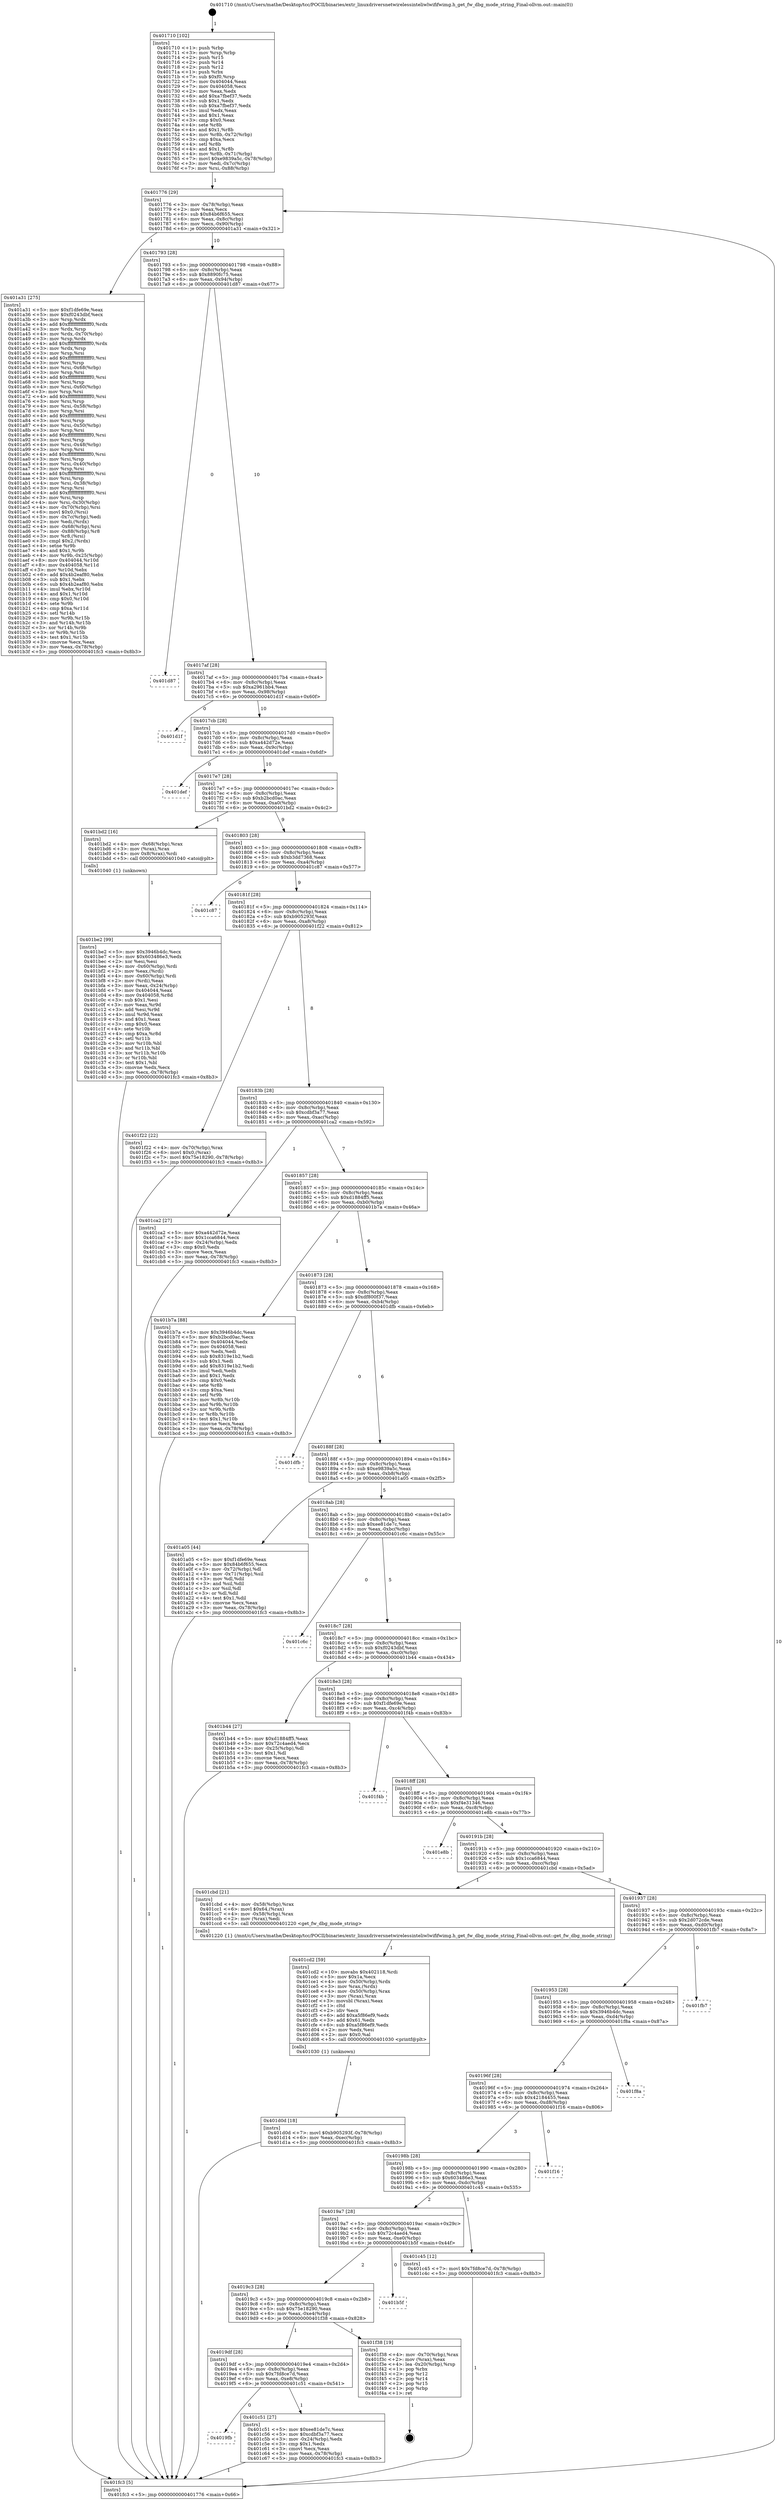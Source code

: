 digraph "0x401710" {
  label = "0x401710 (/mnt/c/Users/mathe/Desktop/tcc/POCII/binaries/extr_linuxdriversnetwirelessinteliwlwififwimg.h_get_fw_dbg_mode_string_Final-ollvm.out::main(0))"
  labelloc = "t"
  node[shape=record]

  Entry [label="",width=0.3,height=0.3,shape=circle,fillcolor=black,style=filled]
  "0x401776" [label="{
     0x401776 [29]\l
     | [instrs]\l
     &nbsp;&nbsp;0x401776 \<+3\>: mov -0x78(%rbp),%eax\l
     &nbsp;&nbsp;0x401779 \<+2\>: mov %eax,%ecx\l
     &nbsp;&nbsp;0x40177b \<+6\>: sub $0x84b6f655,%ecx\l
     &nbsp;&nbsp;0x401781 \<+6\>: mov %eax,-0x8c(%rbp)\l
     &nbsp;&nbsp;0x401787 \<+6\>: mov %ecx,-0x90(%rbp)\l
     &nbsp;&nbsp;0x40178d \<+6\>: je 0000000000401a31 \<main+0x321\>\l
  }"]
  "0x401a31" [label="{
     0x401a31 [275]\l
     | [instrs]\l
     &nbsp;&nbsp;0x401a31 \<+5\>: mov $0xf1dfe69e,%eax\l
     &nbsp;&nbsp;0x401a36 \<+5\>: mov $0xf0243dbf,%ecx\l
     &nbsp;&nbsp;0x401a3b \<+3\>: mov %rsp,%rdx\l
     &nbsp;&nbsp;0x401a3e \<+4\>: add $0xfffffffffffffff0,%rdx\l
     &nbsp;&nbsp;0x401a42 \<+3\>: mov %rdx,%rsp\l
     &nbsp;&nbsp;0x401a45 \<+4\>: mov %rdx,-0x70(%rbp)\l
     &nbsp;&nbsp;0x401a49 \<+3\>: mov %rsp,%rdx\l
     &nbsp;&nbsp;0x401a4c \<+4\>: add $0xfffffffffffffff0,%rdx\l
     &nbsp;&nbsp;0x401a50 \<+3\>: mov %rdx,%rsp\l
     &nbsp;&nbsp;0x401a53 \<+3\>: mov %rsp,%rsi\l
     &nbsp;&nbsp;0x401a56 \<+4\>: add $0xfffffffffffffff0,%rsi\l
     &nbsp;&nbsp;0x401a5a \<+3\>: mov %rsi,%rsp\l
     &nbsp;&nbsp;0x401a5d \<+4\>: mov %rsi,-0x68(%rbp)\l
     &nbsp;&nbsp;0x401a61 \<+3\>: mov %rsp,%rsi\l
     &nbsp;&nbsp;0x401a64 \<+4\>: add $0xfffffffffffffff0,%rsi\l
     &nbsp;&nbsp;0x401a68 \<+3\>: mov %rsi,%rsp\l
     &nbsp;&nbsp;0x401a6b \<+4\>: mov %rsi,-0x60(%rbp)\l
     &nbsp;&nbsp;0x401a6f \<+3\>: mov %rsp,%rsi\l
     &nbsp;&nbsp;0x401a72 \<+4\>: add $0xfffffffffffffff0,%rsi\l
     &nbsp;&nbsp;0x401a76 \<+3\>: mov %rsi,%rsp\l
     &nbsp;&nbsp;0x401a79 \<+4\>: mov %rsi,-0x58(%rbp)\l
     &nbsp;&nbsp;0x401a7d \<+3\>: mov %rsp,%rsi\l
     &nbsp;&nbsp;0x401a80 \<+4\>: add $0xfffffffffffffff0,%rsi\l
     &nbsp;&nbsp;0x401a84 \<+3\>: mov %rsi,%rsp\l
     &nbsp;&nbsp;0x401a87 \<+4\>: mov %rsi,-0x50(%rbp)\l
     &nbsp;&nbsp;0x401a8b \<+3\>: mov %rsp,%rsi\l
     &nbsp;&nbsp;0x401a8e \<+4\>: add $0xfffffffffffffff0,%rsi\l
     &nbsp;&nbsp;0x401a92 \<+3\>: mov %rsi,%rsp\l
     &nbsp;&nbsp;0x401a95 \<+4\>: mov %rsi,-0x48(%rbp)\l
     &nbsp;&nbsp;0x401a99 \<+3\>: mov %rsp,%rsi\l
     &nbsp;&nbsp;0x401a9c \<+4\>: add $0xfffffffffffffff0,%rsi\l
     &nbsp;&nbsp;0x401aa0 \<+3\>: mov %rsi,%rsp\l
     &nbsp;&nbsp;0x401aa3 \<+4\>: mov %rsi,-0x40(%rbp)\l
     &nbsp;&nbsp;0x401aa7 \<+3\>: mov %rsp,%rsi\l
     &nbsp;&nbsp;0x401aaa \<+4\>: add $0xfffffffffffffff0,%rsi\l
     &nbsp;&nbsp;0x401aae \<+3\>: mov %rsi,%rsp\l
     &nbsp;&nbsp;0x401ab1 \<+4\>: mov %rsi,-0x38(%rbp)\l
     &nbsp;&nbsp;0x401ab5 \<+3\>: mov %rsp,%rsi\l
     &nbsp;&nbsp;0x401ab8 \<+4\>: add $0xfffffffffffffff0,%rsi\l
     &nbsp;&nbsp;0x401abc \<+3\>: mov %rsi,%rsp\l
     &nbsp;&nbsp;0x401abf \<+4\>: mov %rsi,-0x30(%rbp)\l
     &nbsp;&nbsp;0x401ac3 \<+4\>: mov -0x70(%rbp),%rsi\l
     &nbsp;&nbsp;0x401ac7 \<+6\>: movl $0x0,(%rsi)\l
     &nbsp;&nbsp;0x401acd \<+3\>: mov -0x7c(%rbp),%edi\l
     &nbsp;&nbsp;0x401ad0 \<+2\>: mov %edi,(%rdx)\l
     &nbsp;&nbsp;0x401ad2 \<+4\>: mov -0x68(%rbp),%rsi\l
     &nbsp;&nbsp;0x401ad6 \<+7\>: mov -0x88(%rbp),%r8\l
     &nbsp;&nbsp;0x401add \<+3\>: mov %r8,(%rsi)\l
     &nbsp;&nbsp;0x401ae0 \<+3\>: cmpl $0x2,(%rdx)\l
     &nbsp;&nbsp;0x401ae3 \<+4\>: setne %r9b\l
     &nbsp;&nbsp;0x401ae7 \<+4\>: and $0x1,%r9b\l
     &nbsp;&nbsp;0x401aeb \<+4\>: mov %r9b,-0x25(%rbp)\l
     &nbsp;&nbsp;0x401aef \<+8\>: mov 0x404044,%r10d\l
     &nbsp;&nbsp;0x401af7 \<+8\>: mov 0x404058,%r11d\l
     &nbsp;&nbsp;0x401aff \<+3\>: mov %r10d,%ebx\l
     &nbsp;&nbsp;0x401b02 \<+6\>: add $0x4b2eaf80,%ebx\l
     &nbsp;&nbsp;0x401b08 \<+3\>: sub $0x1,%ebx\l
     &nbsp;&nbsp;0x401b0b \<+6\>: sub $0x4b2eaf80,%ebx\l
     &nbsp;&nbsp;0x401b11 \<+4\>: imul %ebx,%r10d\l
     &nbsp;&nbsp;0x401b15 \<+4\>: and $0x1,%r10d\l
     &nbsp;&nbsp;0x401b19 \<+4\>: cmp $0x0,%r10d\l
     &nbsp;&nbsp;0x401b1d \<+4\>: sete %r9b\l
     &nbsp;&nbsp;0x401b21 \<+4\>: cmp $0xa,%r11d\l
     &nbsp;&nbsp;0x401b25 \<+4\>: setl %r14b\l
     &nbsp;&nbsp;0x401b29 \<+3\>: mov %r9b,%r15b\l
     &nbsp;&nbsp;0x401b2c \<+3\>: and %r14b,%r15b\l
     &nbsp;&nbsp;0x401b2f \<+3\>: xor %r14b,%r9b\l
     &nbsp;&nbsp;0x401b32 \<+3\>: or %r9b,%r15b\l
     &nbsp;&nbsp;0x401b35 \<+4\>: test $0x1,%r15b\l
     &nbsp;&nbsp;0x401b39 \<+3\>: cmovne %ecx,%eax\l
     &nbsp;&nbsp;0x401b3c \<+3\>: mov %eax,-0x78(%rbp)\l
     &nbsp;&nbsp;0x401b3f \<+5\>: jmp 0000000000401fc3 \<main+0x8b3\>\l
  }"]
  "0x401793" [label="{
     0x401793 [28]\l
     | [instrs]\l
     &nbsp;&nbsp;0x401793 \<+5\>: jmp 0000000000401798 \<main+0x88\>\l
     &nbsp;&nbsp;0x401798 \<+6\>: mov -0x8c(%rbp),%eax\l
     &nbsp;&nbsp;0x40179e \<+5\>: sub $0x8890fc75,%eax\l
     &nbsp;&nbsp;0x4017a3 \<+6\>: mov %eax,-0x94(%rbp)\l
     &nbsp;&nbsp;0x4017a9 \<+6\>: je 0000000000401d87 \<main+0x677\>\l
  }"]
  Exit [label="",width=0.3,height=0.3,shape=circle,fillcolor=black,style=filled,peripheries=2]
  "0x401d87" [label="{
     0x401d87\l
  }", style=dashed]
  "0x4017af" [label="{
     0x4017af [28]\l
     | [instrs]\l
     &nbsp;&nbsp;0x4017af \<+5\>: jmp 00000000004017b4 \<main+0xa4\>\l
     &nbsp;&nbsp;0x4017b4 \<+6\>: mov -0x8c(%rbp),%eax\l
     &nbsp;&nbsp;0x4017ba \<+5\>: sub $0xa2961bb4,%eax\l
     &nbsp;&nbsp;0x4017bf \<+6\>: mov %eax,-0x98(%rbp)\l
     &nbsp;&nbsp;0x4017c5 \<+6\>: je 0000000000401d1f \<main+0x60f\>\l
  }"]
  "0x401d0d" [label="{
     0x401d0d [18]\l
     | [instrs]\l
     &nbsp;&nbsp;0x401d0d \<+7\>: movl $0xb905293f,-0x78(%rbp)\l
     &nbsp;&nbsp;0x401d14 \<+6\>: mov %eax,-0xec(%rbp)\l
     &nbsp;&nbsp;0x401d1a \<+5\>: jmp 0000000000401fc3 \<main+0x8b3\>\l
  }"]
  "0x401d1f" [label="{
     0x401d1f\l
  }", style=dashed]
  "0x4017cb" [label="{
     0x4017cb [28]\l
     | [instrs]\l
     &nbsp;&nbsp;0x4017cb \<+5\>: jmp 00000000004017d0 \<main+0xc0\>\l
     &nbsp;&nbsp;0x4017d0 \<+6\>: mov -0x8c(%rbp),%eax\l
     &nbsp;&nbsp;0x4017d6 \<+5\>: sub $0xa442d72e,%eax\l
     &nbsp;&nbsp;0x4017db \<+6\>: mov %eax,-0x9c(%rbp)\l
     &nbsp;&nbsp;0x4017e1 \<+6\>: je 0000000000401def \<main+0x6df\>\l
  }"]
  "0x401cd2" [label="{
     0x401cd2 [59]\l
     | [instrs]\l
     &nbsp;&nbsp;0x401cd2 \<+10\>: movabs $0x402118,%rdi\l
     &nbsp;&nbsp;0x401cdc \<+5\>: mov $0x1a,%ecx\l
     &nbsp;&nbsp;0x401ce1 \<+4\>: mov -0x50(%rbp),%rdx\l
     &nbsp;&nbsp;0x401ce5 \<+3\>: mov %rax,(%rdx)\l
     &nbsp;&nbsp;0x401ce8 \<+4\>: mov -0x50(%rbp),%rax\l
     &nbsp;&nbsp;0x401cec \<+3\>: mov (%rax),%rax\l
     &nbsp;&nbsp;0x401cef \<+3\>: movsbl (%rax),%eax\l
     &nbsp;&nbsp;0x401cf2 \<+1\>: cltd\l
     &nbsp;&nbsp;0x401cf3 \<+2\>: idiv %ecx\l
     &nbsp;&nbsp;0x401cf5 \<+6\>: add $0xa5f86ef9,%edx\l
     &nbsp;&nbsp;0x401cfb \<+3\>: add $0x61,%edx\l
     &nbsp;&nbsp;0x401cfe \<+6\>: sub $0xa5f86ef9,%edx\l
     &nbsp;&nbsp;0x401d04 \<+2\>: mov %edx,%esi\l
     &nbsp;&nbsp;0x401d06 \<+2\>: mov $0x0,%al\l
     &nbsp;&nbsp;0x401d08 \<+5\>: call 0000000000401030 \<printf@plt\>\l
     | [calls]\l
     &nbsp;&nbsp;0x401030 \{1\} (unknown)\l
  }"]
  "0x401def" [label="{
     0x401def\l
  }", style=dashed]
  "0x4017e7" [label="{
     0x4017e7 [28]\l
     | [instrs]\l
     &nbsp;&nbsp;0x4017e7 \<+5\>: jmp 00000000004017ec \<main+0xdc\>\l
     &nbsp;&nbsp;0x4017ec \<+6\>: mov -0x8c(%rbp),%eax\l
     &nbsp;&nbsp;0x4017f2 \<+5\>: sub $0xb2bcd0ac,%eax\l
     &nbsp;&nbsp;0x4017f7 \<+6\>: mov %eax,-0xa0(%rbp)\l
     &nbsp;&nbsp;0x4017fd \<+6\>: je 0000000000401bd2 \<main+0x4c2\>\l
  }"]
  "0x4019fb" [label="{
     0x4019fb\l
  }", style=dashed]
  "0x401bd2" [label="{
     0x401bd2 [16]\l
     | [instrs]\l
     &nbsp;&nbsp;0x401bd2 \<+4\>: mov -0x68(%rbp),%rax\l
     &nbsp;&nbsp;0x401bd6 \<+3\>: mov (%rax),%rax\l
     &nbsp;&nbsp;0x401bd9 \<+4\>: mov 0x8(%rax),%rdi\l
     &nbsp;&nbsp;0x401bdd \<+5\>: call 0000000000401040 \<atoi@plt\>\l
     | [calls]\l
     &nbsp;&nbsp;0x401040 \{1\} (unknown)\l
  }"]
  "0x401803" [label="{
     0x401803 [28]\l
     | [instrs]\l
     &nbsp;&nbsp;0x401803 \<+5\>: jmp 0000000000401808 \<main+0xf8\>\l
     &nbsp;&nbsp;0x401808 \<+6\>: mov -0x8c(%rbp),%eax\l
     &nbsp;&nbsp;0x40180e \<+5\>: sub $0xb3dd7368,%eax\l
     &nbsp;&nbsp;0x401813 \<+6\>: mov %eax,-0xa4(%rbp)\l
     &nbsp;&nbsp;0x401819 \<+6\>: je 0000000000401c87 \<main+0x577\>\l
  }"]
  "0x401c51" [label="{
     0x401c51 [27]\l
     | [instrs]\l
     &nbsp;&nbsp;0x401c51 \<+5\>: mov $0xee81de7c,%eax\l
     &nbsp;&nbsp;0x401c56 \<+5\>: mov $0xcdbf3a77,%ecx\l
     &nbsp;&nbsp;0x401c5b \<+3\>: mov -0x24(%rbp),%edx\l
     &nbsp;&nbsp;0x401c5e \<+3\>: cmp $0x1,%edx\l
     &nbsp;&nbsp;0x401c61 \<+3\>: cmovl %ecx,%eax\l
     &nbsp;&nbsp;0x401c64 \<+3\>: mov %eax,-0x78(%rbp)\l
     &nbsp;&nbsp;0x401c67 \<+5\>: jmp 0000000000401fc3 \<main+0x8b3\>\l
  }"]
  "0x401c87" [label="{
     0x401c87\l
  }", style=dashed]
  "0x40181f" [label="{
     0x40181f [28]\l
     | [instrs]\l
     &nbsp;&nbsp;0x40181f \<+5\>: jmp 0000000000401824 \<main+0x114\>\l
     &nbsp;&nbsp;0x401824 \<+6\>: mov -0x8c(%rbp),%eax\l
     &nbsp;&nbsp;0x40182a \<+5\>: sub $0xb905293f,%eax\l
     &nbsp;&nbsp;0x40182f \<+6\>: mov %eax,-0xa8(%rbp)\l
     &nbsp;&nbsp;0x401835 \<+6\>: je 0000000000401f22 \<main+0x812\>\l
  }"]
  "0x4019df" [label="{
     0x4019df [28]\l
     | [instrs]\l
     &nbsp;&nbsp;0x4019df \<+5\>: jmp 00000000004019e4 \<main+0x2d4\>\l
     &nbsp;&nbsp;0x4019e4 \<+6\>: mov -0x8c(%rbp),%eax\l
     &nbsp;&nbsp;0x4019ea \<+5\>: sub $0x7fd8ce7d,%eax\l
     &nbsp;&nbsp;0x4019ef \<+6\>: mov %eax,-0xe8(%rbp)\l
     &nbsp;&nbsp;0x4019f5 \<+6\>: je 0000000000401c51 \<main+0x541\>\l
  }"]
  "0x401f22" [label="{
     0x401f22 [22]\l
     | [instrs]\l
     &nbsp;&nbsp;0x401f22 \<+4\>: mov -0x70(%rbp),%rax\l
     &nbsp;&nbsp;0x401f26 \<+6\>: movl $0x0,(%rax)\l
     &nbsp;&nbsp;0x401f2c \<+7\>: movl $0x75e18290,-0x78(%rbp)\l
     &nbsp;&nbsp;0x401f33 \<+5\>: jmp 0000000000401fc3 \<main+0x8b3\>\l
  }"]
  "0x40183b" [label="{
     0x40183b [28]\l
     | [instrs]\l
     &nbsp;&nbsp;0x40183b \<+5\>: jmp 0000000000401840 \<main+0x130\>\l
     &nbsp;&nbsp;0x401840 \<+6\>: mov -0x8c(%rbp),%eax\l
     &nbsp;&nbsp;0x401846 \<+5\>: sub $0xcdbf3a77,%eax\l
     &nbsp;&nbsp;0x40184b \<+6\>: mov %eax,-0xac(%rbp)\l
     &nbsp;&nbsp;0x401851 \<+6\>: je 0000000000401ca2 \<main+0x592\>\l
  }"]
  "0x401f38" [label="{
     0x401f38 [19]\l
     | [instrs]\l
     &nbsp;&nbsp;0x401f38 \<+4\>: mov -0x70(%rbp),%rax\l
     &nbsp;&nbsp;0x401f3c \<+2\>: mov (%rax),%eax\l
     &nbsp;&nbsp;0x401f3e \<+4\>: lea -0x20(%rbp),%rsp\l
     &nbsp;&nbsp;0x401f42 \<+1\>: pop %rbx\l
     &nbsp;&nbsp;0x401f43 \<+2\>: pop %r12\l
     &nbsp;&nbsp;0x401f45 \<+2\>: pop %r14\l
     &nbsp;&nbsp;0x401f47 \<+2\>: pop %r15\l
     &nbsp;&nbsp;0x401f49 \<+1\>: pop %rbp\l
     &nbsp;&nbsp;0x401f4a \<+1\>: ret\l
  }"]
  "0x401ca2" [label="{
     0x401ca2 [27]\l
     | [instrs]\l
     &nbsp;&nbsp;0x401ca2 \<+5\>: mov $0xa442d72e,%eax\l
     &nbsp;&nbsp;0x401ca7 \<+5\>: mov $0x1cca6844,%ecx\l
     &nbsp;&nbsp;0x401cac \<+3\>: mov -0x24(%rbp),%edx\l
     &nbsp;&nbsp;0x401caf \<+3\>: cmp $0x0,%edx\l
     &nbsp;&nbsp;0x401cb2 \<+3\>: cmove %ecx,%eax\l
     &nbsp;&nbsp;0x401cb5 \<+3\>: mov %eax,-0x78(%rbp)\l
     &nbsp;&nbsp;0x401cb8 \<+5\>: jmp 0000000000401fc3 \<main+0x8b3\>\l
  }"]
  "0x401857" [label="{
     0x401857 [28]\l
     | [instrs]\l
     &nbsp;&nbsp;0x401857 \<+5\>: jmp 000000000040185c \<main+0x14c\>\l
     &nbsp;&nbsp;0x40185c \<+6\>: mov -0x8c(%rbp),%eax\l
     &nbsp;&nbsp;0x401862 \<+5\>: sub $0xd1884ff5,%eax\l
     &nbsp;&nbsp;0x401867 \<+6\>: mov %eax,-0xb0(%rbp)\l
     &nbsp;&nbsp;0x40186d \<+6\>: je 0000000000401b7a \<main+0x46a\>\l
  }"]
  "0x4019c3" [label="{
     0x4019c3 [28]\l
     | [instrs]\l
     &nbsp;&nbsp;0x4019c3 \<+5\>: jmp 00000000004019c8 \<main+0x2b8\>\l
     &nbsp;&nbsp;0x4019c8 \<+6\>: mov -0x8c(%rbp),%eax\l
     &nbsp;&nbsp;0x4019ce \<+5\>: sub $0x75e18290,%eax\l
     &nbsp;&nbsp;0x4019d3 \<+6\>: mov %eax,-0xe4(%rbp)\l
     &nbsp;&nbsp;0x4019d9 \<+6\>: je 0000000000401f38 \<main+0x828\>\l
  }"]
  "0x401b7a" [label="{
     0x401b7a [88]\l
     | [instrs]\l
     &nbsp;&nbsp;0x401b7a \<+5\>: mov $0x3946b4dc,%eax\l
     &nbsp;&nbsp;0x401b7f \<+5\>: mov $0xb2bcd0ac,%ecx\l
     &nbsp;&nbsp;0x401b84 \<+7\>: mov 0x404044,%edx\l
     &nbsp;&nbsp;0x401b8b \<+7\>: mov 0x404058,%esi\l
     &nbsp;&nbsp;0x401b92 \<+2\>: mov %edx,%edi\l
     &nbsp;&nbsp;0x401b94 \<+6\>: sub $0x8319e1b2,%edi\l
     &nbsp;&nbsp;0x401b9a \<+3\>: sub $0x1,%edi\l
     &nbsp;&nbsp;0x401b9d \<+6\>: add $0x8319e1b2,%edi\l
     &nbsp;&nbsp;0x401ba3 \<+3\>: imul %edi,%edx\l
     &nbsp;&nbsp;0x401ba6 \<+3\>: and $0x1,%edx\l
     &nbsp;&nbsp;0x401ba9 \<+3\>: cmp $0x0,%edx\l
     &nbsp;&nbsp;0x401bac \<+4\>: sete %r8b\l
     &nbsp;&nbsp;0x401bb0 \<+3\>: cmp $0xa,%esi\l
     &nbsp;&nbsp;0x401bb3 \<+4\>: setl %r9b\l
     &nbsp;&nbsp;0x401bb7 \<+3\>: mov %r8b,%r10b\l
     &nbsp;&nbsp;0x401bba \<+3\>: and %r9b,%r10b\l
     &nbsp;&nbsp;0x401bbd \<+3\>: xor %r9b,%r8b\l
     &nbsp;&nbsp;0x401bc0 \<+3\>: or %r8b,%r10b\l
     &nbsp;&nbsp;0x401bc3 \<+4\>: test $0x1,%r10b\l
     &nbsp;&nbsp;0x401bc7 \<+3\>: cmovne %ecx,%eax\l
     &nbsp;&nbsp;0x401bca \<+3\>: mov %eax,-0x78(%rbp)\l
     &nbsp;&nbsp;0x401bcd \<+5\>: jmp 0000000000401fc3 \<main+0x8b3\>\l
  }"]
  "0x401873" [label="{
     0x401873 [28]\l
     | [instrs]\l
     &nbsp;&nbsp;0x401873 \<+5\>: jmp 0000000000401878 \<main+0x168\>\l
     &nbsp;&nbsp;0x401878 \<+6\>: mov -0x8c(%rbp),%eax\l
     &nbsp;&nbsp;0x40187e \<+5\>: sub $0xdf800f37,%eax\l
     &nbsp;&nbsp;0x401883 \<+6\>: mov %eax,-0xb4(%rbp)\l
     &nbsp;&nbsp;0x401889 \<+6\>: je 0000000000401dfb \<main+0x6eb\>\l
  }"]
  "0x401b5f" [label="{
     0x401b5f\l
  }", style=dashed]
  "0x401dfb" [label="{
     0x401dfb\l
  }", style=dashed]
  "0x40188f" [label="{
     0x40188f [28]\l
     | [instrs]\l
     &nbsp;&nbsp;0x40188f \<+5\>: jmp 0000000000401894 \<main+0x184\>\l
     &nbsp;&nbsp;0x401894 \<+6\>: mov -0x8c(%rbp),%eax\l
     &nbsp;&nbsp;0x40189a \<+5\>: sub $0xe9839a5c,%eax\l
     &nbsp;&nbsp;0x40189f \<+6\>: mov %eax,-0xb8(%rbp)\l
     &nbsp;&nbsp;0x4018a5 \<+6\>: je 0000000000401a05 \<main+0x2f5\>\l
  }"]
  "0x4019a7" [label="{
     0x4019a7 [28]\l
     | [instrs]\l
     &nbsp;&nbsp;0x4019a7 \<+5\>: jmp 00000000004019ac \<main+0x29c\>\l
     &nbsp;&nbsp;0x4019ac \<+6\>: mov -0x8c(%rbp),%eax\l
     &nbsp;&nbsp;0x4019b2 \<+5\>: sub $0x72c4aed4,%eax\l
     &nbsp;&nbsp;0x4019b7 \<+6\>: mov %eax,-0xe0(%rbp)\l
     &nbsp;&nbsp;0x4019bd \<+6\>: je 0000000000401b5f \<main+0x44f\>\l
  }"]
  "0x401a05" [label="{
     0x401a05 [44]\l
     | [instrs]\l
     &nbsp;&nbsp;0x401a05 \<+5\>: mov $0xf1dfe69e,%eax\l
     &nbsp;&nbsp;0x401a0a \<+5\>: mov $0x84b6f655,%ecx\l
     &nbsp;&nbsp;0x401a0f \<+3\>: mov -0x72(%rbp),%dl\l
     &nbsp;&nbsp;0x401a12 \<+4\>: mov -0x71(%rbp),%sil\l
     &nbsp;&nbsp;0x401a16 \<+3\>: mov %dl,%dil\l
     &nbsp;&nbsp;0x401a19 \<+3\>: and %sil,%dil\l
     &nbsp;&nbsp;0x401a1c \<+3\>: xor %sil,%dl\l
     &nbsp;&nbsp;0x401a1f \<+3\>: or %dl,%dil\l
     &nbsp;&nbsp;0x401a22 \<+4\>: test $0x1,%dil\l
     &nbsp;&nbsp;0x401a26 \<+3\>: cmovne %ecx,%eax\l
     &nbsp;&nbsp;0x401a29 \<+3\>: mov %eax,-0x78(%rbp)\l
     &nbsp;&nbsp;0x401a2c \<+5\>: jmp 0000000000401fc3 \<main+0x8b3\>\l
  }"]
  "0x4018ab" [label="{
     0x4018ab [28]\l
     | [instrs]\l
     &nbsp;&nbsp;0x4018ab \<+5\>: jmp 00000000004018b0 \<main+0x1a0\>\l
     &nbsp;&nbsp;0x4018b0 \<+6\>: mov -0x8c(%rbp),%eax\l
     &nbsp;&nbsp;0x4018b6 \<+5\>: sub $0xee81de7c,%eax\l
     &nbsp;&nbsp;0x4018bb \<+6\>: mov %eax,-0xbc(%rbp)\l
     &nbsp;&nbsp;0x4018c1 \<+6\>: je 0000000000401c6c \<main+0x55c\>\l
  }"]
  "0x401fc3" [label="{
     0x401fc3 [5]\l
     | [instrs]\l
     &nbsp;&nbsp;0x401fc3 \<+5\>: jmp 0000000000401776 \<main+0x66\>\l
  }"]
  "0x401710" [label="{
     0x401710 [102]\l
     | [instrs]\l
     &nbsp;&nbsp;0x401710 \<+1\>: push %rbp\l
     &nbsp;&nbsp;0x401711 \<+3\>: mov %rsp,%rbp\l
     &nbsp;&nbsp;0x401714 \<+2\>: push %r15\l
     &nbsp;&nbsp;0x401716 \<+2\>: push %r14\l
     &nbsp;&nbsp;0x401718 \<+2\>: push %r12\l
     &nbsp;&nbsp;0x40171a \<+1\>: push %rbx\l
     &nbsp;&nbsp;0x40171b \<+7\>: sub $0xf0,%rsp\l
     &nbsp;&nbsp;0x401722 \<+7\>: mov 0x404044,%eax\l
     &nbsp;&nbsp;0x401729 \<+7\>: mov 0x404058,%ecx\l
     &nbsp;&nbsp;0x401730 \<+2\>: mov %eax,%edx\l
     &nbsp;&nbsp;0x401732 \<+6\>: add $0xa7fbef37,%edx\l
     &nbsp;&nbsp;0x401738 \<+3\>: sub $0x1,%edx\l
     &nbsp;&nbsp;0x40173b \<+6\>: sub $0xa7fbef37,%edx\l
     &nbsp;&nbsp;0x401741 \<+3\>: imul %edx,%eax\l
     &nbsp;&nbsp;0x401744 \<+3\>: and $0x1,%eax\l
     &nbsp;&nbsp;0x401747 \<+3\>: cmp $0x0,%eax\l
     &nbsp;&nbsp;0x40174a \<+4\>: sete %r8b\l
     &nbsp;&nbsp;0x40174e \<+4\>: and $0x1,%r8b\l
     &nbsp;&nbsp;0x401752 \<+4\>: mov %r8b,-0x72(%rbp)\l
     &nbsp;&nbsp;0x401756 \<+3\>: cmp $0xa,%ecx\l
     &nbsp;&nbsp;0x401759 \<+4\>: setl %r8b\l
     &nbsp;&nbsp;0x40175d \<+4\>: and $0x1,%r8b\l
     &nbsp;&nbsp;0x401761 \<+4\>: mov %r8b,-0x71(%rbp)\l
     &nbsp;&nbsp;0x401765 \<+7\>: movl $0xe9839a5c,-0x78(%rbp)\l
     &nbsp;&nbsp;0x40176c \<+3\>: mov %edi,-0x7c(%rbp)\l
     &nbsp;&nbsp;0x40176f \<+7\>: mov %rsi,-0x88(%rbp)\l
  }"]
  "0x401c45" [label="{
     0x401c45 [12]\l
     | [instrs]\l
     &nbsp;&nbsp;0x401c45 \<+7\>: movl $0x7fd8ce7d,-0x78(%rbp)\l
     &nbsp;&nbsp;0x401c4c \<+5\>: jmp 0000000000401fc3 \<main+0x8b3\>\l
  }"]
  "0x40198b" [label="{
     0x40198b [28]\l
     | [instrs]\l
     &nbsp;&nbsp;0x40198b \<+5\>: jmp 0000000000401990 \<main+0x280\>\l
     &nbsp;&nbsp;0x401990 \<+6\>: mov -0x8c(%rbp),%eax\l
     &nbsp;&nbsp;0x401996 \<+5\>: sub $0x603486e3,%eax\l
     &nbsp;&nbsp;0x40199b \<+6\>: mov %eax,-0xdc(%rbp)\l
     &nbsp;&nbsp;0x4019a1 \<+6\>: je 0000000000401c45 \<main+0x535\>\l
  }"]
  "0x401c6c" [label="{
     0x401c6c\l
  }", style=dashed]
  "0x4018c7" [label="{
     0x4018c7 [28]\l
     | [instrs]\l
     &nbsp;&nbsp;0x4018c7 \<+5\>: jmp 00000000004018cc \<main+0x1bc\>\l
     &nbsp;&nbsp;0x4018cc \<+6\>: mov -0x8c(%rbp),%eax\l
     &nbsp;&nbsp;0x4018d2 \<+5\>: sub $0xf0243dbf,%eax\l
     &nbsp;&nbsp;0x4018d7 \<+6\>: mov %eax,-0xc0(%rbp)\l
     &nbsp;&nbsp;0x4018dd \<+6\>: je 0000000000401b44 \<main+0x434\>\l
  }"]
  "0x401f16" [label="{
     0x401f16\l
  }", style=dashed]
  "0x401b44" [label="{
     0x401b44 [27]\l
     | [instrs]\l
     &nbsp;&nbsp;0x401b44 \<+5\>: mov $0xd1884ff5,%eax\l
     &nbsp;&nbsp;0x401b49 \<+5\>: mov $0x72c4aed4,%ecx\l
     &nbsp;&nbsp;0x401b4e \<+3\>: mov -0x25(%rbp),%dl\l
     &nbsp;&nbsp;0x401b51 \<+3\>: test $0x1,%dl\l
     &nbsp;&nbsp;0x401b54 \<+3\>: cmovne %ecx,%eax\l
     &nbsp;&nbsp;0x401b57 \<+3\>: mov %eax,-0x78(%rbp)\l
     &nbsp;&nbsp;0x401b5a \<+5\>: jmp 0000000000401fc3 \<main+0x8b3\>\l
  }"]
  "0x4018e3" [label="{
     0x4018e3 [28]\l
     | [instrs]\l
     &nbsp;&nbsp;0x4018e3 \<+5\>: jmp 00000000004018e8 \<main+0x1d8\>\l
     &nbsp;&nbsp;0x4018e8 \<+6\>: mov -0x8c(%rbp),%eax\l
     &nbsp;&nbsp;0x4018ee \<+5\>: sub $0xf1dfe69e,%eax\l
     &nbsp;&nbsp;0x4018f3 \<+6\>: mov %eax,-0xc4(%rbp)\l
     &nbsp;&nbsp;0x4018f9 \<+6\>: je 0000000000401f4b \<main+0x83b\>\l
  }"]
  "0x401be2" [label="{
     0x401be2 [99]\l
     | [instrs]\l
     &nbsp;&nbsp;0x401be2 \<+5\>: mov $0x3946b4dc,%ecx\l
     &nbsp;&nbsp;0x401be7 \<+5\>: mov $0x603486e3,%edx\l
     &nbsp;&nbsp;0x401bec \<+2\>: xor %esi,%esi\l
     &nbsp;&nbsp;0x401bee \<+4\>: mov -0x60(%rbp),%rdi\l
     &nbsp;&nbsp;0x401bf2 \<+2\>: mov %eax,(%rdi)\l
     &nbsp;&nbsp;0x401bf4 \<+4\>: mov -0x60(%rbp),%rdi\l
     &nbsp;&nbsp;0x401bf8 \<+2\>: mov (%rdi),%eax\l
     &nbsp;&nbsp;0x401bfa \<+3\>: mov %eax,-0x24(%rbp)\l
     &nbsp;&nbsp;0x401bfd \<+7\>: mov 0x404044,%eax\l
     &nbsp;&nbsp;0x401c04 \<+8\>: mov 0x404058,%r8d\l
     &nbsp;&nbsp;0x401c0c \<+3\>: sub $0x1,%esi\l
     &nbsp;&nbsp;0x401c0f \<+3\>: mov %eax,%r9d\l
     &nbsp;&nbsp;0x401c12 \<+3\>: add %esi,%r9d\l
     &nbsp;&nbsp;0x401c15 \<+4\>: imul %r9d,%eax\l
     &nbsp;&nbsp;0x401c19 \<+3\>: and $0x1,%eax\l
     &nbsp;&nbsp;0x401c1c \<+3\>: cmp $0x0,%eax\l
     &nbsp;&nbsp;0x401c1f \<+4\>: sete %r10b\l
     &nbsp;&nbsp;0x401c23 \<+4\>: cmp $0xa,%r8d\l
     &nbsp;&nbsp;0x401c27 \<+4\>: setl %r11b\l
     &nbsp;&nbsp;0x401c2b \<+3\>: mov %r10b,%bl\l
     &nbsp;&nbsp;0x401c2e \<+3\>: and %r11b,%bl\l
     &nbsp;&nbsp;0x401c31 \<+3\>: xor %r11b,%r10b\l
     &nbsp;&nbsp;0x401c34 \<+3\>: or %r10b,%bl\l
     &nbsp;&nbsp;0x401c37 \<+3\>: test $0x1,%bl\l
     &nbsp;&nbsp;0x401c3a \<+3\>: cmovne %edx,%ecx\l
     &nbsp;&nbsp;0x401c3d \<+3\>: mov %ecx,-0x78(%rbp)\l
     &nbsp;&nbsp;0x401c40 \<+5\>: jmp 0000000000401fc3 \<main+0x8b3\>\l
  }"]
  "0x40196f" [label="{
     0x40196f [28]\l
     | [instrs]\l
     &nbsp;&nbsp;0x40196f \<+5\>: jmp 0000000000401974 \<main+0x264\>\l
     &nbsp;&nbsp;0x401974 \<+6\>: mov -0x8c(%rbp),%eax\l
     &nbsp;&nbsp;0x40197a \<+5\>: sub $0x42184455,%eax\l
     &nbsp;&nbsp;0x40197f \<+6\>: mov %eax,-0xd8(%rbp)\l
     &nbsp;&nbsp;0x401985 \<+6\>: je 0000000000401f16 \<main+0x806\>\l
  }"]
  "0x401f4b" [label="{
     0x401f4b\l
  }", style=dashed]
  "0x4018ff" [label="{
     0x4018ff [28]\l
     | [instrs]\l
     &nbsp;&nbsp;0x4018ff \<+5\>: jmp 0000000000401904 \<main+0x1f4\>\l
     &nbsp;&nbsp;0x401904 \<+6\>: mov -0x8c(%rbp),%eax\l
     &nbsp;&nbsp;0x40190a \<+5\>: sub $0xf4e31346,%eax\l
     &nbsp;&nbsp;0x40190f \<+6\>: mov %eax,-0xc8(%rbp)\l
     &nbsp;&nbsp;0x401915 \<+6\>: je 0000000000401e8b \<main+0x77b\>\l
  }"]
  "0x401f8a" [label="{
     0x401f8a\l
  }", style=dashed]
  "0x401e8b" [label="{
     0x401e8b\l
  }", style=dashed]
  "0x40191b" [label="{
     0x40191b [28]\l
     | [instrs]\l
     &nbsp;&nbsp;0x40191b \<+5\>: jmp 0000000000401920 \<main+0x210\>\l
     &nbsp;&nbsp;0x401920 \<+6\>: mov -0x8c(%rbp),%eax\l
     &nbsp;&nbsp;0x401926 \<+5\>: sub $0x1cca6844,%eax\l
     &nbsp;&nbsp;0x40192b \<+6\>: mov %eax,-0xcc(%rbp)\l
     &nbsp;&nbsp;0x401931 \<+6\>: je 0000000000401cbd \<main+0x5ad\>\l
  }"]
  "0x401953" [label="{
     0x401953 [28]\l
     | [instrs]\l
     &nbsp;&nbsp;0x401953 \<+5\>: jmp 0000000000401958 \<main+0x248\>\l
     &nbsp;&nbsp;0x401958 \<+6\>: mov -0x8c(%rbp),%eax\l
     &nbsp;&nbsp;0x40195e \<+5\>: sub $0x3946b4dc,%eax\l
     &nbsp;&nbsp;0x401963 \<+6\>: mov %eax,-0xd4(%rbp)\l
     &nbsp;&nbsp;0x401969 \<+6\>: je 0000000000401f8a \<main+0x87a\>\l
  }"]
  "0x401cbd" [label="{
     0x401cbd [21]\l
     | [instrs]\l
     &nbsp;&nbsp;0x401cbd \<+4\>: mov -0x58(%rbp),%rax\l
     &nbsp;&nbsp;0x401cc1 \<+6\>: movl $0x64,(%rax)\l
     &nbsp;&nbsp;0x401cc7 \<+4\>: mov -0x58(%rbp),%rax\l
     &nbsp;&nbsp;0x401ccb \<+2\>: mov (%rax),%edi\l
     &nbsp;&nbsp;0x401ccd \<+5\>: call 0000000000401220 \<get_fw_dbg_mode_string\>\l
     | [calls]\l
     &nbsp;&nbsp;0x401220 \{1\} (/mnt/c/Users/mathe/Desktop/tcc/POCII/binaries/extr_linuxdriversnetwirelessinteliwlwififwimg.h_get_fw_dbg_mode_string_Final-ollvm.out::get_fw_dbg_mode_string)\l
  }"]
  "0x401937" [label="{
     0x401937 [28]\l
     | [instrs]\l
     &nbsp;&nbsp;0x401937 \<+5\>: jmp 000000000040193c \<main+0x22c\>\l
     &nbsp;&nbsp;0x40193c \<+6\>: mov -0x8c(%rbp),%eax\l
     &nbsp;&nbsp;0x401942 \<+5\>: sub $0x2d072cde,%eax\l
     &nbsp;&nbsp;0x401947 \<+6\>: mov %eax,-0xd0(%rbp)\l
     &nbsp;&nbsp;0x40194d \<+6\>: je 0000000000401fb7 \<main+0x8a7\>\l
  }"]
  "0x401fb7" [label="{
     0x401fb7\l
  }", style=dashed]
  Entry -> "0x401710" [label=" 1"]
  "0x401776" -> "0x401a31" [label=" 1"]
  "0x401776" -> "0x401793" [label=" 10"]
  "0x401f38" -> Exit [label=" 1"]
  "0x401793" -> "0x401d87" [label=" 0"]
  "0x401793" -> "0x4017af" [label=" 10"]
  "0x401f22" -> "0x401fc3" [label=" 1"]
  "0x4017af" -> "0x401d1f" [label=" 0"]
  "0x4017af" -> "0x4017cb" [label=" 10"]
  "0x401d0d" -> "0x401fc3" [label=" 1"]
  "0x4017cb" -> "0x401def" [label=" 0"]
  "0x4017cb" -> "0x4017e7" [label=" 10"]
  "0x401cd2" -> "0x401d0d" [label=" 1"]
  "0x4017e7" -> "0x401bd2" [label=" 1"]
  "0x4017e7" -> "0x401803" [label=" 9"]
  "0x401cbd" -> "0x401cd2" [label=" 1"]
  "0x401803" -> "0x401c87" [label=" 0"]
  "0x401803" -> "0x40181f" [label=" 9"]
  "0x401ca2" -> "0x401fc3" [label=" 1"]
  "0x40181f" -> "0x401f22" [label=" 1"]
  "0x40181f" -> "0x40183b" [label=" 8"]
  "0x4019df" -> "0x4019fb" [label=" 0"]
  "0x40183b" -> "0x401ca2" [label=" 1"]
  "0x40183b" -> "0x401857" [label=" 7"]
  "0x4019df" -> "0x401c51" [label=" 1"]
  "0x401857" -> "0x401b7a" [label=" 1"]
  "0x401857" -> "0x401873" [label=" 6"]
  "0x4019c3" -> "0x4019df" [label=" 1"]
  "0x401873" -> "0x401dfb" [label=" 0"]
  "0x401873" -> "0x40188f" [label=" 6"]
  "0x4019c3" -> "0x401f38" [label=" 1"]
  "0x40188f" -> "0x401a05" [label=" 1"]
  "0x40188f" -> "0x4018ab" [label=" 5"]
  "0x401a05" -> "0x401fc3" [label=" 1"]
  "0x401710" -> "0x401776" [label=" 1"]
  "0x401fc3" -> "0x401776" [label=" 10"]
  "0x4019a7" -> "0x4019c3" [label=" 2"]
  "0x401a31" -> "0x401fc3" [label=" 1"]
  "0x4019a7" -> "0x401b5f" [label=" 0"]
  "0x4018ab" -> "0x401c6c" [label=" 0"]
  "0x4018ab" -> "0x4018c7" [label=" 5"]
  "0x401c45" -> "0x401fc3" [label=" 1"]
  "0x4018c7" -> "0x401b44" [label=" 1"]
  "0x4018c7" -> "0x4018e3" [label=" 4"]
  "0x401b44" -> "0x401fc3" [label=" 1"]
  "0x401b7a" -> "0x401fc3" [label=" 1"]
  "0x401bd2" -> "0x401be2" [label=" 1"]
  "0x401be2" -> "0x401fc3" [label=" 1"]
  "0x40198b" -> "0x4019a7" [label=" 2"]
  "0x4018e3" -> "0x401f4b" [label=" 0"]
  "0x4018e3" -> "0x4018ff" [label=" 4"]
  "0x401c51" -> "0x401fc3" [label=" 1"]
  "0x4018ff" -> "0x401e8b" [label=" 0"]
  "0x4018ff" -> "0x40191b" [label=" 4"]
  "0x40196f" -> "0x40198b" [label=" 3"]
  "0x40191b" -> "0x401cbd" [label=" 1"]
  "0x40191b" -> "0x401937" [label=" 3"]
  "0x40198b" -> "0x401c45" [label=" 1"]
  "0x401937" -> "0x401fb7" [label=" 0"]
  "0x401937" -> "0x401953" [label=" 3"]
  "0x40196f" -> "0x401f16" [label=" 0"]
  "0x401953" -> "0x401f8a" [label=" 0"]
  "0x401953" -> "0x40196f" [label=" 3"]
}
